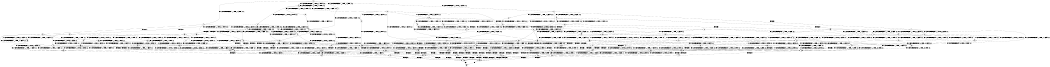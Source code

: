digraph BCG {
size = "7, 10.5";
center = TRUE;
node [shape = circle];
0 [peripheries = 2];
0 -> 1 [label = "EX !0 !ATOMIC_EXCH_BRANCH (1, +1, TRUE, +0, 3, TRUE) !:0:1:2:"];
0 -> 2 [label = "EX !1 !ATOMIC_EXCH_BRANCH (1, +1, TRUE, +1, 1, FALSE) !:0:1:2:"];
0 -> 3 [label = "EX !2 !ATOMIC_EXCH_BRANCH (1, +0, TRUE, +0, 1, TRUE) !:0:1:2:"];
0 -> 4 [label = "EX !0 !ATOMIC_EXCH_BRANCH (1, +1, TRUE, +0, 3, TRUE) !:0:1:2:"];
1 -> 5 [label = "EX !2 !ATOMIC_EXCH_BRANCH (1, +0, TRUE, +0, 1, FALSE) !:0:1:2:"];
2 -> 6 [label = "EX !0 !ATOMIC_EXCH_BRANCH (1, +1, TRUE, +0, 3, FALSE) !:0:1:2:"];
2 -> 7 [label = "TERMINATE !1"];
2 -> 8 [label = "EX !2 !ATOMIC_EXCH_BRANCH (1, +0, TRUE, +0, 1, FALSE) !:0:1:2:"];
2 -> 9 [label = "EX !0 !ATOMIC_EXCH_BRANCH (1, +1, TRUE, +0, 3, FALSE) !:0:1:2:"];
3 -> 10 [label = "EX !0 !ATOMIC_EXCH_BRANCH (1, +1, TRUE, +0, 3, TRUE) !:0:1:2:"];
3 -> 11 [label = "EX !1 !ATOMIC_EXCH_BRANCH (1, +1, TRUE, +1, 1, FALSE) !:0:1:2:"];
3 -> 12 [label = "EX !0 !ATOMIC_EXCH_BRANCH (1, +1, TRUE, +0, 3, TRUE) !:0:1:2:"];
3 -> 3 [label = "EX !2 !ATOMIC_EXCH_BRANCH (1, +0, TRUE, +0, 1, TRUE) !:0:1:2:"];
4 -> 5 [label = "EX !2 !ATOMIC_EXCH_BRANCH (1, +0, TRUE, +0, 1, FALSE) !:0:1:2:"];
4 -> 13 [label = "TERMINATE !0"];
4 -> 14 [label = "EX !1 !ATOMIC_EXCH_BRANCH (1, +1, TRUE, +1, 1, TRUE) !:0:1:2:"];
4 -> 15 [label = "EX !2 !ATOMIC_EXCH_BRANCH (1, +0, TRUE, +0, 1, FALSE) !:0:1:2:"];
5 -> 16 [label = "EX !1 !ATOMIC_EXCH_BRANCH (1, +1, TRUE, +1, 1, FALSE) !:0:1:2:"];
6 -> 17 [label = "EX !0 !ATOMIC_EXCH_BRANCH (1, +1, TRUE, +1, 1, TRUE) !:0:1:2:"];
7 -> 18 [label = "EX !0 !ATOMIC_EXCH_BRANCH (1, +1, TRUE, +0, 3, FALSE) !:0:2:"];
7 -> 19 [label = "EX !2 !ATOMIC_EXCH_BRANCH (1, +0, TRUE, +0, 1, FALSE) !:0:2:"];
7 -> 20 [label = "EX !0 !ATOMIC_EXCH_BRANCH (1, +1, TRUE, +0, 3, FALSE) !:0:2:"];
8 -> 16 [label = "EX !0 !ATOMIC_EXCH_BRANCH (1, +1, TRUE, +0, 3, TRUE) !:0:1:2:"];
8 -> 21 [label = "TERMINATE !1"];
8 -> 22 [label = "TERMINATE !2"];
8 -> 23 [label = "EX !0 !ATOMIC_EXCH_BRANCH (1, +1, TRUE, +0, 3, TRUE) !:0:1:2:"];
9 -> 17 [label = "EX !0 !ATOMIC_EXCH_BRANCH (1, +1, TRUE, +1, 1, TRUE) !:0:1:2:"];
9 -> 24 [label = "TERMINATE !1"];
9 -> 25 [label = "EX !2 !ATOMIC_EXCH_BRANCH (1, +0, TRUE, +0, 1, FALSE) !:0:1:2:"];
9 -> 26 [label = "EX !0 !ATOMIC_EXCH_BRANCH (1, +1, TRUE, +1, 1, TRUE) !:0:1:2:"];
10 -> 5 [label = "EX !2 !ATOMIC_EXCH_BRANCH (1, +0, TRUE, +0, 1, FALSE) !:0:1:2:"];
11 -> 27 [label = "EX !2 !ATOMIC_EXCH_BRANCH (1, +0, TRUE, +0, 1, FALSE) !:0:1:2:"];
11 -> 28 [label = "TERMINATE !1"];
11 -> 29 [label = "EX !0 !ATOMIC_EXCH_BRANCH (1, +1, TRUE, +0, 3, FALSE) !:0:1:2:"];
11 -> 8 [label = "EX !2 !ATOMIC_EXCH_BRANCH (1, +0, TRUE, +0, 1, FALSE) !:0:1:2:"];
12 -> 5 [label = "EX !2 !ATOMIC_EXCH_BRANCH (1, +0, TRUE, +0, 1, FALSE) !:0:1:2:"];
12 -> 30 [label = "TERMINATE !0"];
12 -> 31 [label = "EX !1 !ATOMIC_EXCH_BRANCH (1, +1, TRUE, +1, 1, TRUE) !:0:1:2:"];
12 -> 15 [label = "EX !2 !ATOMIC_EXCH_BRANCH (1, +0, TRUE, +0, 1, FALSE) !:0:1:2:"];
13 -> 32 [label = "EX !2 !ATOMIC_EXCH_BRANCH (1, +0, TRUE, +0, 1, FALSE) !:1:2:"];
13 -> 33 [label = "EX !1 !ATOMIC_EXCH_BRANCH (1, +1, TRUE, +1, 1, TRUE) !:1:2:"];
13 -> 34 [label = "EX !2 !ATOMIC_EXCH_BRANCH (1, +0, TRUE, +0, 1, FALSE) !:1:2:"];
14 -> 35 [label = "EX !2 !ATOMIC_EXCH_BRANCH (1, +0, TRUE, +0, 1, FALSE) !:0:1:2:"];
14 -> 36 [label = "TERMINATE !0"];
14 -> 37 [label = "EX !2 !ATOMIC_EXCH_BRANCH (1, +0, TRUE, +0, 1, FALSE) !:0:1:2:"];
14 -> 14 [label = "EX !1 !ATOMIC_EXCH_BRANCH (1, +1, TRUE, +1, 1, TRUE) !:0:1:2:"];
15 -> 16 [label = "EX !1 !ATOMIC_EXCH_BRANCH (1, +1, TRUE, +1, 1, FALSE) !:0:1:2:"];
15 -> 38 [label = "TERMINATE !2"];
15 -> 39 [label = "TERMINATE !0"];
15 -> 23 [label = "EX !1 !ATOMIC_EXCH_BRANCH (1, +1, TRUE, +1, 1, FALSE) !:0:1:2:"];
16 -> 40 [label = "TERMINATE !0"];
17 -> 41 [label = "EX !2 !ATOMIC_EXCH_BRANCH (1, +0, TRUE, +0, 1, FALSE) !:0:1:2:"];
18 -> 42 [label = "EX !0 !ATOMIC_EXCH_BRANCH (1, +1, TRUE, +1, 1, TRUE) !:0:2:"];
19 -> 43 [label = "EX !0 !ATOMIC_EXCH_BRANCH (1, +1, TRUE, +0, 3, TRUE) !:0:2:"];
19 -> 44 [label = "TERMINATE !2"];
19 -> 45 [label = "EX !0 !ATOMIC_EXCH_BRANCH (1, +1, TRUE, +0, 3, TRUE) !:0:2:"];
20 -> 42 [label = "EX !0 !ATOMIC_EXCH_BRANCH (1, +1, TRUE, +1, 1, TRUE) !:0:2:"];
20 -> 46 [label = "EX !2 !ATOMIC_EXCH_BRANCH (1, +0, TRUE, +0, 1, FALSE) !:0:2:"];
20 -> 47 [label = "EX !0 !ATOMIC_EXCH_BRANCH (1, +1, TRUE, +1, 1, TRUE) !:0:2:"];
21 -> 43 [label = "EX !0 !ATOMIC_EXCH_BRANCH (1, +1, TRUE, +0, 3, TRUE) !:0:2:"];
21 -> 44 [label = "TERMINATE !2"];
21 -> 45 [label = "EX !0 !ATOMIC_EXCH_BRANCH (1, +1, TRUE, +0, 3, TRUE) !:0:2:"];
22 -> 48 [label = "EX !0 !ATOMIC_EXCH_BRANCH (1, +1, TRUE, +0, 3, TRUE) !:0:1:"];
22 -> 44 [label = "TERMINATE !1"];
22 -> 49 [label = "EX !0 !ATOMIC_EXCH_BRANCH (1, +1, TRUE, +0, 3, TRUE) !:0:1:"];
23 -> 40 [label = "TERMINATE !0"];
23 -> 50 [label = "TERMINATE !1"];
23 -> 51 [label = "TERMINATE !2"];
23 -> 52 [label = "TERMINATE !0"];
24 -> 42 [label = "EX !0 !ATOMIC_EXCH_BRANCH (1, +1, TRUE, +1, 1, TRUE) !:0:2:"];
24 -> 46 [label = "EX !2 !ATOMIC_EXCH_BRANCH (1, +0, TRUE, +0, 1, FALSE) !:0:2:"];
24 -> 47 [label = "EX !0 !ATOMIC_EXCH_BRANCH (1, +1, TRUE, +1, 1, TRUE) !:0:2:"];
25 -> 16 [label = "EX !0 !ATOMIC_EXCH_BRANCH (1, +1, TRUE, +1, 1, FALSE) !:0:1:2:"];
25 -> 53 [label = "TERMINATE !1"];
25 -> 54 [label = "TERMINATE !2"];
25 -> 23 [label = "EX !0 !ATOMIC_EXCH_BRANCH (1, +1, TRUE, +1, 1, FALSE) !:0:1:2:"];
26 -> 41 [label = "EX !2 !ATOMIC_EXCH_BRANCH (1, +0, TRUE, +0, 1, FALSE) !:0:1:2:"];
26 -> 55 [label = "TERMINATE !1"];
26 -> 56 [label = "EX !2 !ATOMIC_EXCH_BRANCH (1, +0, TRUE, +0, 1, FALSE) !:0:1:2:"];
26 -> 9 [label = "EX !0 !ATOMIC_EXCH_BRANCH (1, +1, TRUE, +0, 3, FALSE) !:0:1:2:"];
27 -> 16 [label = "EX !0 !ATOMIC_EXCH_BRANCH (1, +1, TRUE, +0, 3, TRUE) !:0:1:2:"];
28 -> 57 [label = "EX !2 !ATOMIC_EXCH_BRANCH (1, +0, TRUE, +0, 1, FALSE) !:0:2:"];
28 -> 58 [label = "EX !0 !ATOMIC_EXCH_BRANCH (1, +1, TRUE, +0, 3, FALSE) !:0:2:"];
28 -> 19 [label = "EX !2 !ATOMIC_EXCH_BRANCH (1, +0, TRUE, +0, 1, FALSE) !:0:2:"];
29 -> 59 [label = "EX !0 !ATOMIC_EXCH_BRANCH (1, +1, TRUE, +1, 1, TRUE) !:0:1:2:"];
29 -> 60 [label = "TERMINATE !1"];
29 -> 25 [label = "EX !2 !ATOMIC_EXCH_BRANCH (1, +0, TRUE, +0, 1, FALSE) !:0:1:2:"];
29 -> 61 [label = "EX !0 !ATOMIC_EXCH_BRANCH (1, +1, TRUE, +1, 1, TRUE) !:0:1:2:"];
30 -> 32 [label = "EX !2 !ATOMIC_EXCH_BRANCH (1, +0, TRUE, +0, 1, FALSE) !:1:2:"];
30 -> 62 [label = "EX !1 !ATOMIC_EXCH_BRANCH (1, +1, TRUE, +1, 1, TRUE) !:1:2:"];
30 -> 34 [label = "EX !2 !ATOMIC_EXCH_BRANCH (1, +0, TRUE, +0, 1, FALSE) !:1:2:"];
31 -> 35 [label = "EX !2 !ATOMIC_EXCH_BRANCH (1, +0, TRUE, +0, 1, FALSE) !:0:1:2:"];
31 -> 63 [label = "TERMINATE !0"];
31 -> 37 [label = "EX !2 !ATOMIC_EXCH_BRANCH (1, +0, TRUE, +0, 1, FALSE) !:0:1:2:"];
31 -> 31 [label = "EX !1 !ATOMIC_EXCH_BRANCH (1, +1, TRUE, +1, 1, TRUE) !:0:1:2:"];
32 -> 64 [label = "EX !1 !ATOMIC_EXCH_BRANCH (1, +1, TRUE, +1, 1, FALSE) !:1:2:"];
33 -> 65 [label = "EX !2 !ATOMIC_EXCH_BRANCH (1, +0, TRUE, +0, 1, FALSE) !:1:2:"];
33 -> 66 [label = "EX !2 !ATOMIC_EXCH_BRANCH (1, +0, TRUE, +0, 1, FALSE) !:1:2:"];
33 -> 33 [label = "EX !1 !ATOMIC_EXCH_BRANCH (1, +1, TRUE, +1, 1, TRUE) !:1:2:"];
34 -> 64 [label = "EX !1 !ATOMIC_EXCH_BRANCH (1, +1, TRUE, +1, 1, FALSE) !:1:2:"];
34 -> 67 [label = "TERMINATE !2"];
34 -> 68 [label = "EX !1 !ATOMIC_EXCH_BRANCH (1, +1, TRUE, +1, 1, FALSE) !:1:2:"];
35 -> 16 [label = "EX !1 !ATOMIC_EXCH_BRANCH (1, +1, TRUE, +1, 1, FALSE) !:0:1:2:"];
36 -> 69 [label = "EX !1 !ATOMIC_EXCH_BRANCH (1, +1, TRUE, +1, 1, TRUE) !:1:2:"];
36 -> 66 [label = "EX !2 !ATOMIC_EXCH_BRANCH (1, +0, TRUE, +0, 1, FALSE) !:1:2:"];
36 -> 33 [label = "EX !1 !ATOMIC_EXCH_BRANCH (1, +1, TRUE, +1, 1, TRUE) !:1:2:"];
37 -> 16 [label = "EX !1 !ATOMIC_EXCH_BRANCH (1, +1, TRUE, +1, 1, FALSE) !:0:1:2:"];
37 -> 70 [label = "TERMINATE !2"];
37 -> 71 [label = "TERMINATE !0"];
37 -> 23 [label = "EX !1 !ATOMIC_EXCH_BRANCH (1, +1, TRUE, +1, 1, FALSE) !:0:1:2:"];
38 -> 48 [label = "EX !1 !ATOMIC_EXCH_BRANCH (1, +1, TRUE, +1, 1, FALSE) !:0:1:"];
38 -> 67 [label = "TERMINATE !0"];
38 -> 49 [label = "EX !1 !ATOMIC_EXCH_BRANCH (1, +1, TRUE, +1, 1, FALSE) !:0:1:"];
39 -> 64 [label = "EX !1 !ATOMIC_EXCH_BRANCH (1, +1, TRUE, +1, 1, FALSE) !:1:2:"];
39 -> 67 [label = "TERMINATE !2"];
39 -> 68 [label = "EX !1 !ATOMIC_EXCH_BRANCH (1, +1, TRUE, +1, 1, FALSE) !:1:2:"];
40 -> 72 [label = "TERMINATE !2"];
41 -> 16 [label = "EX !0 !ATOMIC_EXCH_BRANCH (1, +1, TRUE, +0, 3, TRUE) !:0:1:2:"];
42 -> 73 [label = "EX !2 !ATOMIC_EXCH_BRANCH (1, +0, TRUE, +0, 1, FALSE) !:0:2:"];
43 -> 74 [label = "TERMINATE !0"];
44 -> 75 [label = "EX !0 !ATOMIC_EXCH_BRANCH (1, +1, TRUE, +0, 3, TRUE) !:0:"];
44 -> 76 [label = "EX !0 !ATOMIC_EXCH_BRANCH (1, +1, TRUE, +0, 3, TRUE) !:0:"];
45 -> 74 [label = "TERMINATE !0"];
45 -> 77 [label = "TERMINATE !2"];
45 -> 78 [label = "TERMINATE !0"];
46 -> 43 [label = "EX !0 !ATOMIC_EXCH_BRANCH (1, +1, TRUE, +1, 1, FALSE) !:0:2:"];
46 -> 79 [label = "TERMINATE !2"];
46 -> 45 [label = "EX !0 !ATOMIC_EXCH_BRANCH (1, +1, TRUE, +1, 1, FALSE) !:0:2:"];
47 -> 73 [label = "EX !2 !ATOMIC_EXCH_BRANCH (1, +0, TRUE, +0, 1, FALSE) !:0:2:"];
47 -> 80 [label = "EX !2 !ATOMIC_EXCH_BRANCH (1, +0, TRUE, +0, 1, FALSE) !:0:2:"];
47 -> 20 [label = "EX !0 !ATOMIC_EXCH_BRANCH (1, +1, TRUE, +0, 3, FALSE) !:0:2:"];
48 -> 72 [label = "TERMINATE !0"];
49 -> 72 [label = "TERMINATE !0"];
49 -> 77 [label = "TERMINATE !1"];
49 -> 81 [label = "TERMINATE !0"];
50 -> 74 [label = "TERMINATE !0"];
50 -> 77 [label = "TERMINATE !2"];
50 -> 78 [label = "TERMINATE !0"];
51 -> 72 [label = "TERMINATE !0"];
51 -> 77 [label = "TERMINATE !1"];
51 -> 81 [label = "TERMINATE !0"];
52 -> 72 [label = "TERMINATE !2"];
52 -> 78 [label = "TERMINATE !1"];
52 -> 81 [label = "TERMINATE !2"];
53 -> 43 [label = "EX !0 !ATOMIC_EXCH_BRANCH (1, +1, TRUE, +1, 1, FALSE) !:0:2:"];
53 -> 79 [label = "TERMINATE !2"];
53 -> 45 [label = "EX !0 !ATOMIC_EXCH_BRANCH (1, +1, TRUE, +1, 1, FALSE) !:0:2:"];
54 -> 48 [label = "EX !0 !ATOMIC_EXCH_BRANCH (1, +1, TRUE, +1, 1, FALSE) !:0:1:"];
54 -> 79 [label = "TERMINATE !1"];
54 -> 49 [label = "EX !0 !ATOMIC_EXCH_BRANCH (1, +1, TRUE, +1, 1, FALSE) !:0:1:"];
55 -> 18 [label = "EX !0 !ATOMIC_EXCH_BRANCH (1, +1, TRUE, +0, 3, FALSE) !:0:2:"];
55 -> 80 [label = "EX !2 !ATOMIC_EXCH_BRANCH (1, +0, TRUE, +0, 1, FALSE) !:0:2:"];
55 -> 20 [label = "EX !0 !ATOMIC_EXCH_BRANCH (1, +1, TRUE, +0, 3, FALSE) !:0:2:"];
56 -> 16 [label = "EX !0 !ATOMIC_EXCH_BRANCH (1, +1, TRUE, +0, 3, TRUE) !:0:1:2:"];
56 -> 82 [label = "TERMINATE !1"];
56 -> 83 [label = "TERMINATE !2"];
56 -> 23 [label = "EX !0 !ATOMIC_EXCH_BRANCH (1, +1, TRUE, +0, 3, TRUE) !:0:1:2:"];
57 -> 43 [label = "EX !0 !ATOMIC_EXCH_BRANCH (1, +1, TRUE, +0, 3, TRUE) !:0:2:"];
58 -> 84 [label = "EX !0 !ATOMIC_EXCH_BRANCH (1, +1, TRUE, +1, 1, TRUE) !:0:2:"];
58 -> 46 [label = "EX !2 !ATOMIC_EXCH_BRANCH (1, +0, TRUE, +0, 1, FALSE) !:0:2:"];
58 -> 85 [label = "EX !0 !ATOMIC_EXCH_BRANCH (1, +1, TRUE, +1, 1, TRUE) !:0:2:"];
59 -> 41 [label = "EX !2 !ATOMIC_EXCH_BRANCH (1, +0, TRUE, +0, 1, FALSE) !:0:1:2:"];
60 -> 84 [label = "EX !0 !ATOMIC_EXCH_BRANCH (1, +1, TRUE, +1, 1, TRUE) !:0:2:"];
60 -> 46 [label = "EX !2 !ATOMIC_EXCH_BRANCH (1, +0, TRUE, +0, 1, FALSE) !:0:2:"];
60 -> 85 [label = "EX !0 !ATOMIC_EXCH_BRANCH (1, +1, TRUE, +1, 1, TRUE) !:0:2:"];
61 -> 41 [label = "EX !2 !ATOMIC_EXCH_BRANCH (1, +0, TRUE, +0, 1, FALSE) !:0:1:2:"];
61 -> 86 [label = "TERMINATE !1"];
61 -> 56 [label = "EX !2 !ATOMIC_EXCH_BRANCH (1, +0, TRUE, +0, 1, FALSE) !:0:1:2:"];
61 -> 29 [label = "EX !0 !ATOMIC_EXCH_BRANCH (1, +1, TRUE, +0, 3, FALSE) !:0:1:2:"];
62 -> 65 [label = "EX !2 !ATOMIC_EXCH_BRANCH (1, +0, TRUE, +0, 1, FALSE) !:1:2:"];
62 -> 66 [label = "EX !2 !ATOMIC_EXCH_BRANCH (1, +0, TRUE, +0, 1, FALSE) !:1:2:"];
62 -> 62 [label = "EX !1 !ATOMIC_EXCH_BRANCH (1, +1, TRUE, +1, 1, TRUE) !:1:2:"];
63 -> 87 [label = "EX !1 !ATOMIC_EXCH_BRANCH (1, +1, TRUE, +1, 1, TRUE) !:1:2:"];
63 -> 66 [label = "EX !2 !ATOMIC_EXCH_BRANCH (1, +0, TRUE, +0, 1, FALSE) !:1:2:"];
63 -> 62 [label = "EX !1 !ATOMIC_EXCH_BRANCH (1, +1, TRUE, +1, 1, TRUE) !:1:2:"];
64 -> 72 [label = "TERMINATE !2"];
65 -> 64 [label = "EX !1 !ATOMIC_EXCH_BRANCH (1, +1, TRUE, +1, 1, FALSE) !:1:2:"];
66 -> 64 [label = "EX !1 !ATOMIC_EXCH_BRANCH (1, +1, TRUE, +1, 1, FALSE) !:1:2:"];
66 -> 88 [label = "TERMINATE !2"];
66 -> 68 [label = "EX !1 !ATOMIC_EXCH_BRANCH (1, +1, TRUE, +1, 1, FALSE) !:1:2:"];
67 -> 89 [label = "EX !1 !ATOMIC_EXCH_BRANCH (1, +1, TRUE, +1, 1, FALSE) !:1:"];
67 -> 90 [label = "EX !1 !ATOMIC_EXCH_BRANCH (1, +1, TRUE, +1, 1, FALSE) !:1:"];
68 -> 72 [label = "TERMINATE !2"];
68 -> 78 [label = "TERMINATE !1"];
68 -> 81 [label = "TERMINATE !2"];
69 -> 65 [label = "EX !2 !ATOMIC_EXCH_BRANCH (1, +0, TRUE, +0, 1, FALSE) !:1:2:"];
70 -> 48 [label = "EX !1 !ATOMIC_EXCH_BRANCH (1, +1, TRUE, +1, 1, FALSE) !:0:1:"];
70 -> 88 [label = "TERMINATE !0"];
70 -> 49 [label = "EX !1 !ATOMIC_EXCH_BRANCH (1, +1, TRUE, +1, 1, FALSE) !:0:1:"];
71 -> 64 [label = "EX !1 !ATOMIC_EXCH_BRANCH (1, +1, TRUE, +1, 1, FALSE) !:1:2:"];
71 -> 88 [label = "TERMINATE !2"];
71 -> 68 [label = "EX !1 !ATOMIC_EXCH_BRANCH (1, +1, TRUE, +1, 1, FALSE) !:1:2:"];
72 -> 91 [label = "TERMINATE !1"];
73 -> 43 [label = "EX !0 !ATOMIC_EXCH_BRANCH (1, +1, TRUE, +0, 3, TRUE) !:0:2:"];
74 -> 91 [label = "TERMINATE !2"];
75 -> 91 [label = "TERMINATE !0"];
76 -> 91 [label = "TERMINATE !0"];
76 -> 92 [label = "TERMINATE !0"];
77 -> 91 [label = "TERMINATE !0"];
77 -> 92 [label = "TERMINATE !0"];
78 -> 91 [label = "TERMINATE !2"];
78 -> 92 [label = "TERMINATE !2"];
79 -> 75 [label = "EX !0 !ATOMIC_EXCH_BRANCH (1, +1, TRUE, +1, 1, FALSE) !:0:"];
79 -> 76 [label = "EX !0 !ATOMIC_EXCH_BRANCH (1, +1, TRUE, +1, 1, FALSE) !:0:"];
80 -> 43 [label = "EX !0 !ATOMIC_EXCH_BRANCH (1, +1, TRUE, +0, 3, TRUE) !:0:2:"];
80 -> 93 [label = "TERMINATE !2"];
80 -> 45 [label = "EX !0 !ATOMIC_EXCH_BRANCH (1, +1, TRUE, +0, 3, TRUE) !:0:2:"];
81 -> 91 [label = "TERMINATE !1"];
81 -> 92 [label = "TERMINATE !1"];
82 -> 43 [label = "EX !0 !ATOMIC_EXCH_BRANCH (1, +1, TRUE, +0, 3, TRUE) !:0:2:"];
82 -> 93 [label = "TERMINATE !2"];
82 -> 45 [label = "EX !0 !ATOMIC_EXCH_BRANCH (1, +1, TRUE, +0, 3, TRUE) !:0:2:"];
83 -> 48 [label = "EX !0 !ATOMIC_EXCH_BRANCH (1, +1, TRUE, +0, 3, TRUE) !:0:1:"];
83 -> 93 [label = "TERMINATE !1"];
83 -> 49 [label = "EX !0 !ATOMIC_EXCH_BRANCH (1, +1, TRUE, +0, 3, TRUE) !:0:1:"];
84 -> 73 [label = "EX !2 !ATOMIC_EXCH_BRANCH (1, +0, TRUE, +0, 1, FALSE) !:0:2:"];
85 -> 73 [label = "EX !2 !ATOMIC_EXCH_BRANCH (1, +0, TRUE, +0, 1, FALSE) !:0:2:"];
85 -> 80 [label = "EX !2 !ATOMIC_EXCH_BRANCH (1, +0, TRUE, +0, 1, FALSE) !:0:2:"];
85 -> 58 [label = "EX !0 !ATOMIC_EXCH_BRANCH (1, +1, TRUE, +0, 3, FALSE) !:0:2:"];
86 -> 94 [label = "EX !0 !ATOMIC_EXCH_BRANCH (1, +1, TRUE, +0, 3, FALSE) !:0:2:"];
86 -> 80 [label = "EX !2 !ATOMIC_EXCH_BRANCH (1, +0, TRUE, +0, 1, FALSE) !:0:2:"];
86 -> 58 [label = "EX !0 !ATOMIC_EXCH_BRANCH (1, +1, TRUE, +0, 3, FALSE) !:0:2:"];
87 -> 65 [label = "EX !2 !ATOMIC_EXCH_BRANCH (1, +0, TRUE, +0, 1, FALSE) !:1:2:"];
88 -> 89 [label = "EX !1 !ATOMIC_EXCH_BRANCH (1, +1, TRUE, +1, 1, FALSE) !:1:"];
88 -> 90 [label = "EX !1 !ATOMIC_EXCH_BRANCH (1, +1, TRUE, +1, 1, FALSE) !:1:"];
89 -> 91 [label = "TERMINATE !1"];
90 -> 91 [label = "TERMINATE !1"];
90 -> 92 [label = "TERMINATE !1"];
91 -> 95 [label = "exit"];
92 -> 95 [label = "exit"];
93 -> 75 [label = "EX !0 !ATOMIC_EXCH_BRANCH (1, +1, TRUE, +0, 3, TRUE) !:0:"];
93 -> 76 [label = "EX !0 !ATOMIC_EXCH_BRANCH (1, +1, TRUE, +0, 3, TRUE) !:0:"];
94 -> 84 [label = "EX !0 !ATOMIC_EXCH_BRANCH (1, +1, TRUE, +1, 1, TRUE) !:0:2:"];
}
